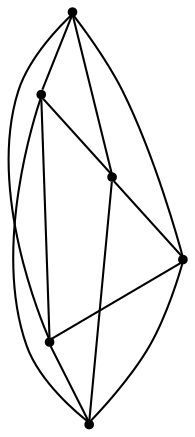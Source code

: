 graph {
  node [shape=point,comment="{\"directed\":false,\"doi\":\"10.1007/978-3-031-49272-3_1\",\"figure\":\"7 (2)\"}"]

  v0 [pos="485.94929329426617,385.45996037286784"]
  v1 [pos="342.2128336985413,634.4757653827492"]
  v2 [pos="342.2128336985413,423.9259509734421"]
  v3 [pos="380.7189908007598,490.6743321457838"]
  v4 [pos="198.4857931371879,385.45996037286795"]
  v5 [pos="303.70774965087145,490.6743321457838"]

  v0 -- v1 [id="-4",pos="485.94929329426617,385.45996037286784 485.956550322436,491.8660996127537 428.13900409007925,584.7589277792555 342.2128336985413,634.4757653827492"]
  v5 -- v3 [id="-5",pos="303.70774965087145,490.6743321457838 380.7189908007598,490.6743321457838 380.7189908007598,490.6743321457838 380.7189908007598,490.6743321457838"]
  v2 -- v5 [id="-8",pos="342.2128336985413,423.9259509734421 303.70774965087145,490.6743321457838 303.70774965087145,490.6743321457838 303.70774965087145,490.6743321457838"]
  v0 -- v2 [id="-10",pos="485.94929329426617,385.45996037286784 443.662304001118,409.9123800520142 394.57535213605684,423.9185748073901 342.2128336985413,423.9259509734421"]
  v3 -- v0 [id="-11",pos="380.7189908007598,490.6743321457838 405.9634394004788,447.0613942488145 442.3378234492293,410.70005269375235 485.94929329426617,385.45996037286784"]
  v3 -- v2 [id="-12",pos="380.7189908007598,490.6743321457838 342.2128336985413,423.9259509734421 342.2128336985413,423.9259509734421 342.2128336985413,423.9259509734421"]
  v1 -- v3 [id="-13",pos="342.2128336985413,634.4757653827492 342.21699873990053,582.0807119802992 356.2325770927821,532.9662992021986 380.7189908007598,490.6743321457838"]
  v0 -- v4 [id="-14",pos="485.94929329426617,385.45996037286784 443.66233579532684,361.00521974492074 394.57535213605684,346.99902498954486 342.2128336985413,346.99902498954486 289.85448030238496,346.99902498954486 240.76749664311498,361.00521974492074 198.4857931371879,385.45996037286795"]
  v4 -- v5 [id="-16",pos="198.4857931371879,385.45996037286795 242.09156802989304,410.6998182713145 278.4656667912881,447.0606962029065 303.70774965087145,490.6743321457838"]
  v5 -- v1 [id="-17",pos="303.70774965087145,490.6743321457838 328.19696836890745,532.9653171638851 342.2128336985413,582.0801912834531 342.2128336985413,634.4757653827492"]
  v1 -- v4 [id="-23",pos="342.2128336985413,634.4757653827492 256.29081245125815,584.7588959854363 198.47743126026063,491.86606781893454 198.4857931371879,385.45996037286795"]
  v2 -- v4 [id="-24",pos="342.2128336985413,423.9259509734421 289.85448030238496,423.9269683756562 240.76749664311498,409.92074182646115 198.4857931371879,385.45996037286795"]
}